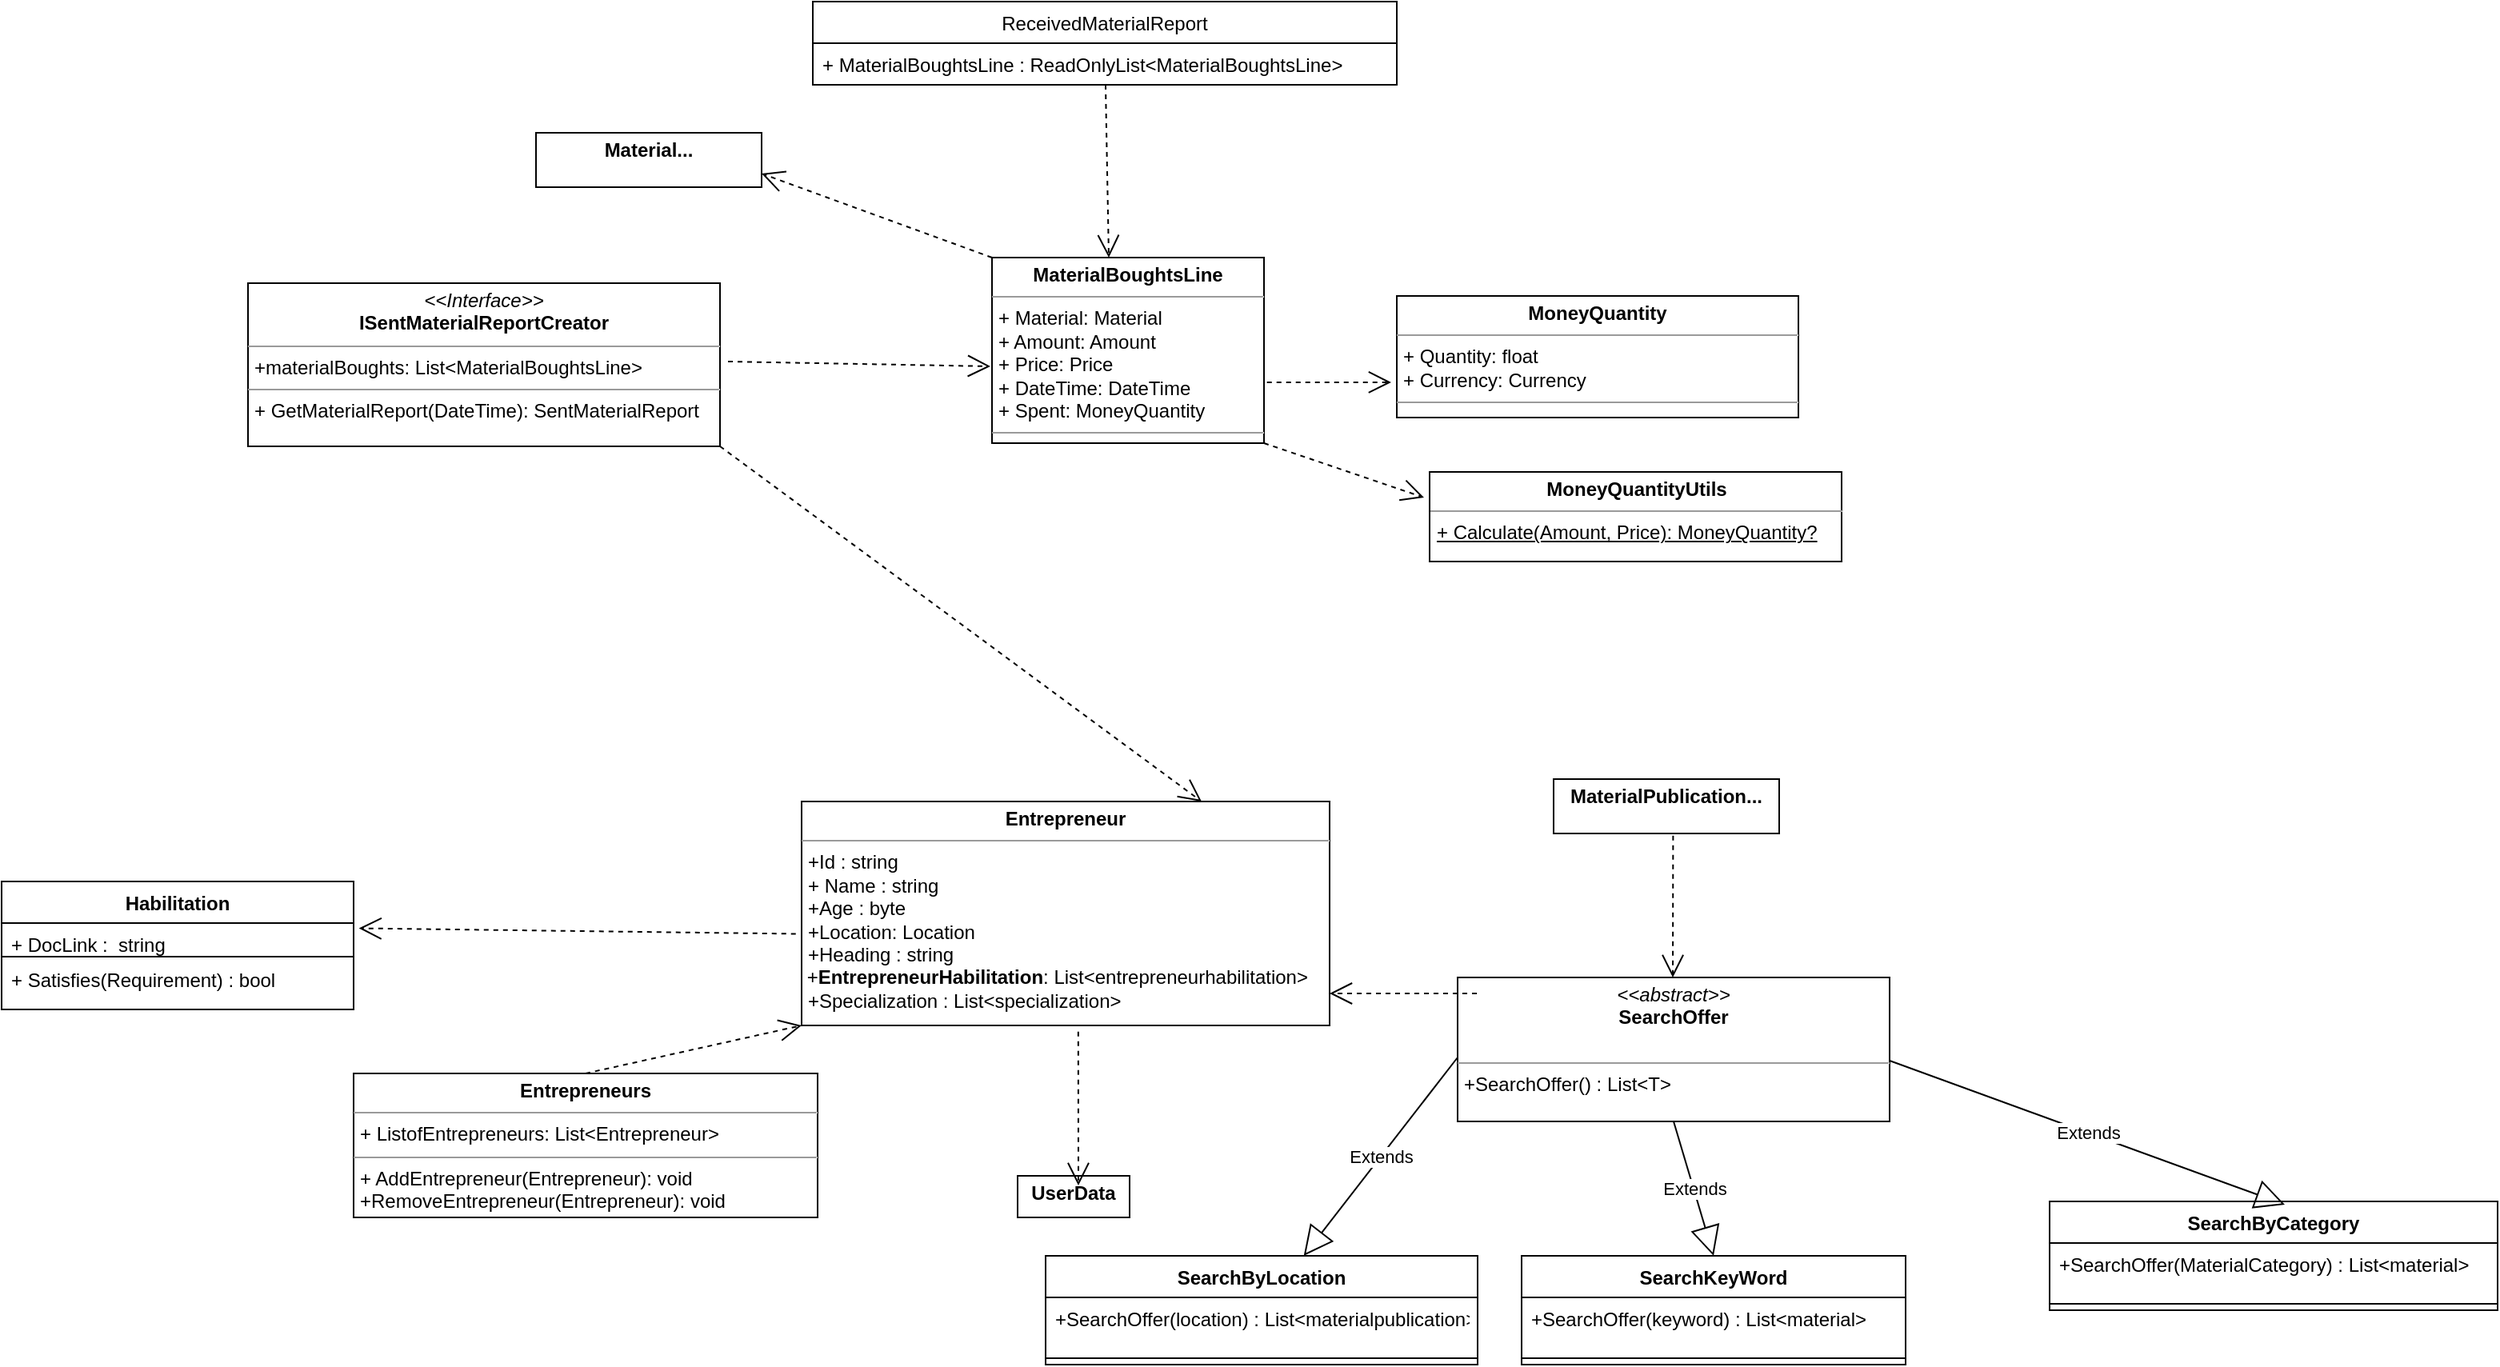 <mxfile>
    <diagram id="nPQ2nc9rfcbbBthlRRQ-" name="Page-1">
        <mxGraphModel dx="2175" dy="2032" grid="1" gridSize="10" guides="1" tooltips="1" connect="1" arrows="1" fold="1" page="1" pageScale="1" pageWidth="827" pageHeight="1169" math="0" shadow="0">
            <root>
                <mxCell id="0"/>
                <mxCell id="1" parent="0"/>
                <mxCell id="2" value="&lt;p style=&quot;margin: 0px ; margin-top: 4px ; text-align: center&quot;&gt;&lt;b&gt;Entrepreneur&lt;/b&gt;&lt;/p&gt;&lt;hr size=&quot;1&quot;&gt;&lt;p style=&quot;margin: 0px ; margin-left: 4px&quot;&gt;+Id : string&lt;/p&gt;&lt;p style=&quot;margin: 0px ; margin-left: 4px&quot;&gt;+ Name : string&lt;/p&gt;&lt;p style=&quot;margin: 0px ; margin-left: 4px&quot;&gt;+Age : byte&lt;/p&gt;&lt;p style=&quot;margin: 0px ; margin-left: 4px&quot;&gt;+Location: Location&lt;/p&gt;&lt;p style=&quot;margin: 0px ; margin-left: 4px&quot;&gt;&lt;span&gt;+Heading : string&amp;nbsp;&lt;/span&gt;&lt;/p&gt;&amp;nbsp;+&lt;span style=&quot;font-weight: 700 ; text-align: center&quot;&gt;EntrepreneurHabilitation&lt;/span&gt;: List&amp;lt;entrepreneurhabilitation&amp;gt;&lt;p style=&quot;margin: 0px ; margin-left: 4px&quot;&gt;+Specialization : List&amp;lt;specialization&amp;gt;&lt;/p&gt;&lt;p style=&quot;margin: 0px ; margin-left: 4px&quot;&gt;&lt;br&gt;&lt;/p&gt;&lt;br&gt;&lt;hr size=&quot;1&quot;&gt;&lt;p style=&quot;margin: 0px ; margin-left: 4px&quot;&gt;+ method(): Type&lt;/p&gt;" style="verticalAlign=top;align=left;overflow=fill;fontSize=12;fontFamily=Helvetica;html=1;" parent="1" vertex="1">
                    <mxGeometry x="230" y="-410" width="330" height="140" as="geometry"/>
                </mxCell>
                <mxCell id="6" value="&lt;p style=&quot;margin: 0px ; margin-top: 4px ; text-align: center&quot;&gt;&lt;b&gt;MaterialPublication...&lt;/b&gt;&lt;/p&gt;" style="verticalAlign=top;align=left;overflow=fill;fontSize=12;fontFamily=Helvetica;html=1;" parent="1" vertex="1">
                    <mxGeometry x="700" y="-424" width="141" height="34" as="geometry"/>
                </mxCell>
                <mxCell id="15" value="Habilitation" style="swimlane;fontStyle=1;align=center;verticalAlign=top;childLayout=stackLayout;horizontal=1;startSize=26;horizontalStack=0;resizeParent=1;resizeParentMax=0;resizeLast=0;collapsible=1;marginBottom=0;" parent="1" vertex="1">
                    <mxGeometry x="-270" y="-360" width="220" height="80" as="geometry">
                        <mxRectangle x="275" y="-800" width="70" height="26" as="alternateBounds"/>
                    </mxGeometry>
                </mxCell>
                <mxCell id="16" value="+ DocLink :  string" style="text;align=left;verticalAlign=top;spacingLeft=4;spacingRight=4;overflow=hidden;rotatable=0;points=[[0,0.5],[1,0.5]];portConstraint=eastwest;" parent="15" vertex="1">
                    <mxGeometry y="26" width="220" height="20" as="geometry"/>
                </mxCell>
                <mxCell id="18" value="" style="line;strokeWidth=1;align=left;verticalAlign=middle;spacingTop=-1;spacingLeft=3;spacingRight=3;rotatable=0;labelPosition=right;points=[];portConstraint=eastwest;" parent="15" vertex="1">
                    <mxGeometry y="46" width="220" height="2" as="geometry"/>
                </mxCell>
                <mxCell id="19" value="+ Satisfies(Requirement) : bool" style="text;align=left;verticalAlign=top;spacingLeft=4;spacingRight=4;overflow=hidden;rotatable=0;points=[[0,0.5],[1,0.5]];portConstraint=eastwest;" parent="15" vertex="1">
                    <mxGeometry y="48" width="220" height="32" as="geometry"/>
                </mxCell>
                <mxCell id="22" value="ReceivedMaterialReport" style="swimlane;fontStyle=0;childLayout=stackLayout;horizontal=1;startSize=26;horizontalStack=0;resizeParent=1;resizeParentMax=0;resizeLast=0;collapsible=1;marginBottom=0;" parent="1" vertex="1">
                    <mxGeometry x="237" y="-910" width="365" height="52" as="geometry">
                        <mxRectangle x="45" y="-131" width="160" height="26" as="alternateBounds"/>
                    </mxGeometry>
                </mxCell>
                <mxCell id="23" value="+ MaterialBoughtsLine : ReadOnlyList&lt;MaterialBoughtsLine&gt; " style="text;align=left;verticalAlign=top;spacingLeft=4;spacingRight=4;overflow=hidden;rotatable=0;points=[[0,0.5],[1,0.5]];portConstraint=eastwest;" parent="22" vertex="1">
                    <mxGeometry y="26" width="365" height="26" as="geometry"/>
                </mxCell>
                <mxCell id="29" value="" style="endArrow=open;endSize=12;dashed=1;html=1;rounded=0;exitX=-0.011;exitY=0.591;exitDx=0;exitDy=0;exitPerimeter=0;entryX=1.015;entryY=0.162;entryDx=0;entryDy=0;entryPerimeter=0;" parent="1" source="2" target="16" edge="1">
                    <mxGeometry x="0.004" y="105" width="160" relative="1" as="geometry">
                        <mxPoint x="400.0" y="-150" as="sourcePoint"/>
                        <mxPoint x="460" y="-210" as="targetPoint"/>
                        <mxPoint as="offset"/>
                    </mxGeometry>
                </mxCell>
                <mxCell id="32" value="&lt;p style=&quot;margin: 0px ; margin-top: 4px ; text-align: center&quot;&gt;&lt;b&gt;MaterialBoughtsLine&lt;/b&gt;&lt;/p&gt;&lt;hr size=&quot;1&quot;&gt;&lt;p style=&quot;margin: 0px ; margin-left: 4px&quot;&gt;+ Material: Material&lt;br&gt;&lt;/p&gt;&lt;p style=&quot;margin: 0px ; margin-left: 4px&quot;&gt;+ Amount: Amount&lt;/p&gt;&lt;p style=&quot;margin: 0px ; margin-left: 4px&quot;&gt;+ Price: Price&lt;/p&gt;&lt;p style=&quot;margin: 0px ; margin-left: 4px&quot;&gt;+ DateTime: DateTime&lt;/p&gt;&lt;p style=&quot;margin: 0px ; margin-left: 4px&quot;&gt;+ Spent: MoneyQuantity&lt;/p&gt;&lt;hr size=&quot;1&quot;&gt;&lt;p style=&quot;margin: 0px ; margin-left: 4px&quot;&gt;&lt;br&gt;&lt;/p&gt;" style="verticalAlign=top;align=left;overflow=fill;fontSize=12;fontFamily=Helvetica;html=1;" parent="1" vertex="1">
                    <mxGeometry x="349" y="-750" width="170" height="116" as="geometry"/>
                </mxCell>
                <mxCell id="34" value="&lt;p style=&quot;margin: 0px ; margin-top: 4px ; text-align: center&quot;&gt;&lt;b&gt;MoneyQuantity&lt;/b&gt;&lt;/p&gt;&lt;hr size=&quot;1&quot;&gt;&lt;p style=&quot;margin: 0px ; margin-left: 4px&quot;&gt;+ Quantity: float&lt;br&gt;&lt;/p&gt;&lt;p style=&quot;margin: 0px ; margin-left: 4px&quot;&gt;+ Currency: Currency&lt;br&gt;&lt;/p&gt;&lt;hr size=&quot;1&quot;&gt;&lt;p style=&quot;margin: 0px ; margin-left: 4px&quot;&gt;&lt;br&gt;&lt;/p&gt;" style="verticalAlign=top;align=left;overflow=fill;fontSize=12;fontFamily=Helvetica;html=1;" parent="1" vertex="1">
                    <mxGeometry x="602" y="-726" width="251" height="76" as="geometry"/>
                </mxCell>
                <mxCell id="35" value="&lt;p style=&quot;margin: 0px ; margin-top: 4px ; text-align: center&quot;&gt;&lt;b&gt;MoneyQuantityUtils&lt;/b&gt;&lt;/p&gt;&lt;hr size=&quot;1&quot;&gt;&lt;p style=&quot;margin: 0px ; margin-left: 4px&quot;&gt;&lt;u&gt;+ Calculate(Amount, Price): MoneyQuantity?&lt;/u&gt;&lt;br&gt;&lt;/p&gt;" style="verticalAlign=top;align=left;overflow=fill;fontSize=12;fontFamily=Helvetica;html=1;" parent="1" vertex="1">
                    <mxGeometry x="622.5" y="-616" width="257.5" height="56" as="geometry"/>
                </mxCell>
                <mxCell id="38" value="" style="endArrow=open;endSize=12;dashed=1;html=1;entryX=0;entryY=0.5;entryDx=0;entryDy=0;exitX=1.011;exitY=0.672;exitDx=0;exitDy=0;exitPerimeter=0;" parent="1" source="32" edge="1">
                    <mxGeometry width="160" relative="1" as="geometry">
                        <mxPoint x="569.49" y="-546.78" as="sourcePoint"/>
                        <mxPoint x="598.5" y="-672" as="targetPoint"/>
                        <Array as="points"/>
                    </mxGeometry>
                </mxCell>
                <mxCell id="39" value="" style="endArrow=open;endSize=12;dashed=1;html=1;entryX=0;entryY=0;entryDx=0;entryDy=0;exitX=1;exitY=1;exitDx=0;exitDy=0;" parent="1" source="32" edge="1">
                    <mxGeometry width="160" relative="1" as="geometry">
                        <mxPoint x="438" y="-518" as="sourcePoint"/>
                        <mxPoint x="619" y="-600" as="targetPoint"/>
                        <Array as="points"/>
                    </mxGeometry>
                </mxCell>
                <mxCell id="41" value="" style="endArrow=open;endSize=12;dashed=1;html=1;" parent="1" edge="1" source="22">
                    <mxGeometry width="160" relative="1" as="geometry">
                        <mxPoint x="429" y="-630" as="sourcePoint"/>
                        <mxPoint x="422" y="-750" as="targetPoint"/>
                        <Array as="points"/>
                    </mxGeometry>
                </mxCell>
                <mxCell id="43" value="&lt;p style=&quot;margin: 0px ; margin-top: 4px ; text-align: center&quot;&gt;&lt;i&gt;&amp;lt;&amp;lt;Interface&amp;gt;&amp;gt;&lt;/i&gt;&lt;br&gt;&lt;b&gt;ISentMaterialReportCreator&lt;/b&gt;&lt;/p&gt;&lt;hr size=&quot;1&quot;&gt;&lt;p style=&quot;margin: 0px ; margin-left: 4px&quot;&gt;+materialBoughts: List&amp;lt;MaterialBoughtsLine&amp;gt;&lt;br&gt;&lt;/p&gt;&lt;hr size=&quot;1&quot;&gt;&lt;p style=&quot;margin: 0px ; margin-left: 4px&quot;&gt;+ GetMaterialReport(DateTime): SentMaterialReport&lt;/p&gt;" style="verticalAlign=top;align=left;overflow=fill;fontSize=12;fontFamily=Helvetica;html=1;" parent="1" vertex="1">
                    <mxGeometry x="-116" y="-734" width="295" height="102" as="geometry"/>
                </mxCell>
                <mxCell id="45" value="" style="endArrow=open;endSize=12;dashed=1;html=1;exitX=1;exitY=0.5;exitDx=0;exitDy=0;" parent="1" edge="1">
                    <mxGeometry width="160" relative="1" as="geometry">
                        <mxPoint x="184" y="-685" as="sourcePoint"/>
                        <mxPoint x="348" y="-682" as="targetPoint"/>
                        <Array as="points"/>
                    </mxGeometry>
                </mxCell>
                <mxCell id="48" value="&lt;p style=&quot;margin: 0px ; margin-top: 4px ; text-align: center&quot;&gt;&lt;b&gt;Entrepreneurs&lt;/b&gt;&lt;/p&gt;&lt;hr size=&quot;1&quot;&gt;&lt;p style=&quot;margin: 0px ; margin-left: 4px&quot;&gt;+ ListofEntrepreneurs: List&amp;lt;Entrepreneur&amp;gt;&lt;/p&gt;&lt;hr size=&quot;1&quot;&gt;&lt;p style=&quot;margin: 0px ; margin-left: 4px&quot;&gt;+ AddEntrepreneur(Entrepreneur): void&lt;/p&gt;&lt;p style=&quot;margin: 0px ; margin-left: 4px&quot;&gt;+RemoveEntrepreneur(Entrepreneur): void&lt;/p&gt;" style="verticalAlign=top;align=left;overflow=fill;fontSize=12;fontFamily=Helvetica;html=1;" parent="1" vertex="1">
                    <mxGeometry x="-50" y="-240" width="290" height="90" as="geometry"/>
                </mxCell>
                <mxCell id="49" value="" style="endArrow=open;endSize=12;dashed=1;html=1;rounded=0;exitX=0.5;exitY=0;exitDx=0;exitDy=0;entryX=0;entryY=1;entryDx=0;entryDy=0;" parent="1" source="48" target="2" edge="1">
                    <mxGeometry x="0.004" y="105" width="160" relative="1" as="geometry">
                        <mxPoint x="360" y="-270" as="sourcePoint"/>
                        <mxPoint x="460" y="-270" as="targetPoint"/>
                        <mxPoint as="offset"/>
                    </mxGeometry>
                </mxCell>
                <mxCell id="52" value="&lt;p style=&quot;margin: 0px ; margin-top: 4px ; text-align: center&quot;&gt;&lt;i&gt;&amp;lt;&amp;lt;abstract&amp;gt;&amp;gt;&lt;/i&gt;&lt;br&gt;&lt;b&gt;SearchOffer&lt;/b&gt;&lt;/p&gt;&lt;p style=&quot;margin: 0px ; margin-left: 4px&quot;&gt;&lt;br&gt;&lt;/p&gt;&lt;hr size=&quot;1&quot;&gt;&lt;p style=&quot;margin: 0px ; margin-left: 4px&quot;&gt;+SearchOffer() : List&amp;lt;T&amp;gt;&lt;br&gt;&lt;br&gt;&lt;/p&gt;" style="verticalAlign=top;align=left;overflow=fill;fontSize=12;fontFamily=Helvetica;html=1;" parent="1" vertex="1">
                    <mxGeometry x="640" y="-300" width="270" height="90" as="geometry"/>
                </mxCell>
                <mxCell id="53" value="&lt;p style=&quot;margin: 0px ; margin-top: 4px ; text-align: center&quot;&gt;&lt;b&gt;UserData&lt;/b&gt;&lt;/p&gt;" style="verticalAlign=top;align=left;overflow=fill;fontSize=12;fontFamily=Helvetica;html=1;" parent="1" vertex="1">
                    <mxGeometry x="365" y="-176" width="70" height="26" as="geometry"/>
                </mxCell>
                <mxCell id="54" value="" style="endArrow=open;endSize=12;dashed=1;html=1;rounded=0;exitX=0.524;exitY=1.028;exitDx=0;exitDy=0;exitPerimeter=0;" parent="1" source="2" edge="1">
                    <mxGeometry x="0.004" y="105" width="160" relative="1" as="geometry">
                        <mxPoint x="231.276" y="-230" as="sourcePoint"/>
                        <mxPoint x="403" y="-170" as="targetPoint"/>
                        <mxPoint as="offset"/>
                    </mxGeometry>
                </mxCell>
                <mxCell id="55" value="SearchKeyWord" style="swimlane;fontStyle=1;align=center;verticalAlign=top;childLayout=stackLayout;horizontal=1;startSize=26;horizontalStack=0;resizeParent=1;resizeParentMax=0;resizeLast=0;collapsible=1;marginBottom=0;" parent="1" vertex="1">
                    <mxGeometry x="680" y="-126" width="240" height="68" as="geometry"/>
                </mxCell>
                <mxCell id="56" value="+SearchOffer(keyword) : List&lt;material&gt;" style="text;strokeColor=none;fillColor=none;align=left;verticalAlign=top;spacingLeft=4;spacingRight=4;overflow=hidden;rotatable=0;points=[[0,0.5],[1,0.5]];portConstraint=eastwest;" parent="55" vertex="1">
                    <mxGeometry y="26" width="240" height="34" as="geometry"/>
                </mxCell>
                <mxCell id="57" value="" style="line;strokeWidth=1;fillColor=none;align=left;verticalAlign=middle;spacingTop=-1;spacingLeft=3;spacingRight=3;rotatable=0;labelPosition=right;points=[];portConstraint=eastwest;" parent="55" vertex="1">
                    <mxGeometry y="60" width="240" height="8" as="geometry"/>
                </mxCell>
                <mxCell id="60" value="" style="endArrow=open;endSize=12;dashed=1;html=1;rounded=0;" parent="1" edge="1">
                    <mxGeometry x="0.004" y="105" width="160" relative="1" as="geometry">
                        <mxPoint x="652" y="-290.0" as="sourcePoint"/>
                        <mxPoint x="560" y="-290.0" as="targetPoint"/>
                        <mxPoint as="offset"/>
                        <Array as="points">
                            <mxPoint x="600" y="-290"/>
                        </Array>
                    </mxGeometry>
                </mxCell>
                <mxCell id="61" value="SearchByLocation" style="swimlane;fontStyle=1;align=center;verticalAlign=top;childLayout=stackLayout;horizontal=1;startSize=26;horizontalStack=0;resizeParent=1;resizeParentMax=0;resizeLast=0;collapsible=1;marginBottom=0;" parent="1" vertex="1">
                    <mxGeometry x="382.5" y="-126" width="270" height="68" as="geometry"/>
                </mxCell>
                <mxCell id="62" value="+SearchOffer(location) : List&lt;materialpublication&gt;" style="text;strokeColor=none;fillColor=none;align=left;verticalAlign=top;spacingLeft=4;spacingRight=4;overflow=hidden;rotatable=0;points=[[0,0.5],[1,0.5]];portConstraint=eastwest;" parent="61" vertex="1">
                    <mxGeometry y="26" width="270" height="34" as="geometry"/>
                </mxCell>
                <mxCell id="63" value="" style="line;strokeWidth=1;fillColor=none;align=left;verticalAlign=middle;spacingTop=-1;spacingLeft=3;spacingRight=3;rotatable=0;labelPosition=right;points=[];portConstraint=eastwest;" parent="61" vertex="1">
                    <mxGeometry y="60" width="270" height="8" as="geometry"/>
                </mxCell>
                <mxCell id="65" value="SearchByCategory" style="swimlane;fontStyle=1;align=center;verticalAlign=top;childLayout=stackLayout;horizontal=1;startSize=26;horizontalStack=0;resizeParent=1;resizeParentMax=0;resizeLast=0;collapsible=1;marginBottom=0;" parent="1" vertex="1">
                    <mxGeometry x="1010" y="-160" width="280" height="68" as="geometry"/>
                </mxCell>
                <mxCell id="66" value="+SearchOffer(MaterialCategory) : List&lt;material&gt;" style="text;strokeColor=none;fillColor=none;align=left;verticalAlign=top;spacingLeft=4;spacingRight=4;overflow=hidden;rotatable=0;points=[[0,0.5],[1,0.5]];portConstraint=eastwest;" parent="65" vertex="1">
                    <mxGeometry y="26" width="280" height="34" as="geometry"/>
                </mxCell>
                <mxCell id="67" value="" style="line;strokeWidth=1;fillColor=none;align=left;verticalAlign=middle;spacingTop=-1;spacingLeft=3;spacingRight=3;rotatable=0;labelPosition=right;points=[];portConstraint=eastwest;" parent="65" vertex="1">
                    <mxGeometry y="60" width="280" height="8" as="geometry"/>
                </mxCell>
                <mxCell id="69" value="" style="endArrow=open;endSize=12;dashed=1;html=1;rounded=0;exitX=0.5;exitY=0;exitDx=0;exitDy=0;" parent="1" edge="1">
                    <mxGeometry x="0.004" y="105" width="160" relative="1" as="geometry">
                        <mxPoint x="774.69" y="-388.62" as="sourcePoint"/>
                        <mxPoint x="774.5" y="-300" as="targetPoint"/>
                        <mxPoint as="offset"/>
                    </mxGeometry>
                </mxCell>
                <mxCell id="70" value="&lt;p style=&quot;margin: 0px ; margin-top: 4px ; text-align: center&quot;&gt;&lt;b&gt;Material...&lt;/b&gt;&lt;/p&gt;" style="verticalAlign=top;align=left;overflow=fill;fontSize=12;fontFamily=Helvetica;html=1;" parent="1" vertex="1">
                    <mxGeometry x="64" y="-828" width="141" height="34" as="geometry"/>
                </mxCell>
                <mxCell id="90" value="Extends" style="endArrow=block;endSize=16;endFill=0;html=1;entryX=0.5;entryY=0;entryDx=0;entryDy=0;exitX=0.5;exitY=1;exitDx=0;exitDy=0;" parent="1" source="52" target="55" edge="1">
                    <mxGeometry width="160" relative="1" as="geometry">
                        <mxPoint x="780" y="-210" as="sourcePoint"/>
                        <mxPoint x="782" y="-100" as="targetPoint"/>
                    </mxGeometry>
                </mxCell>
                <mxCell id="91" value="Extends" style="endArrow=block;endSize=16;endFill=0;html=1;entryX=0.525;entryY=0.029;entryDx=0;entryDy=0;exitX=1;exitY=0.578;exitDx=0;exitDy=0;exitPerimeter=0;entryPerimeter=0;" parent="1" source="52" target="65" edge="1">
                    <mxGeometry width="160" relative="1" as="geometry">
                        <mxPoint x="670" y="-120" as="sourcePoint"/>
                        <mxPoint x="900" y="-146" as="targetPoint"/>
                    </mxGeometry>
                </mxCell>
                <mxCell id="92" value="Extends" style="endArrow=block;endSize=16;endFill=0;html=1;" parent="1" target="61" edge="1">
                    <mxGeometry width="160" relative="1" as="geometry">
                        <mxPoint x="640" y="-250" as="sourcePoint"/>
                        <mxPoint x="800" y="-106" as="targetPoint"/>
                    </mxGeometry>
                </mxCell>
                <mxCell id="93" value="" style="endArrow=open;endSize=12;dashed=1;html=1;exitX=0;exitY=0;exitDx=0;exitDy=0;entryX=1;entryY=0.75;entryDx=0;entryDy=0;" edge="1" parent="1" source="32" target="70">
                    <mxGeometry width="160" relative="1" as="geometry">
                        <mxPoint x="529" y="-624" as="sourcePoint"/>
                        <mxPoint x="210" y="-780" as="targetPoint"/>
                        <Array as="points"/>
                    </mxGeometry>
                </mxCell>
                <mxCell id="102" value="" style="endArrow=open;endSize=12;dashed=1;html=1;rounded=0;exitX=1;exitY=1;exitDx=0;exitDy=0;" edge="1" parent="1" source="43">
                    <mxGeometry x="0.004" y="105" width="160" relative="1" as="geometry">
                        <mxPoint x="480.19" y="-754.0" as="sourcePoint"/>
                        <mxPoint x="480" y="-410" as="targetPoint"/>
                        <mxPoint as="offset"/>
                    </mxGeometry>
                </mxCell>
            </root>
        </mxGraphModel>
    </diagram>
</mxfile>